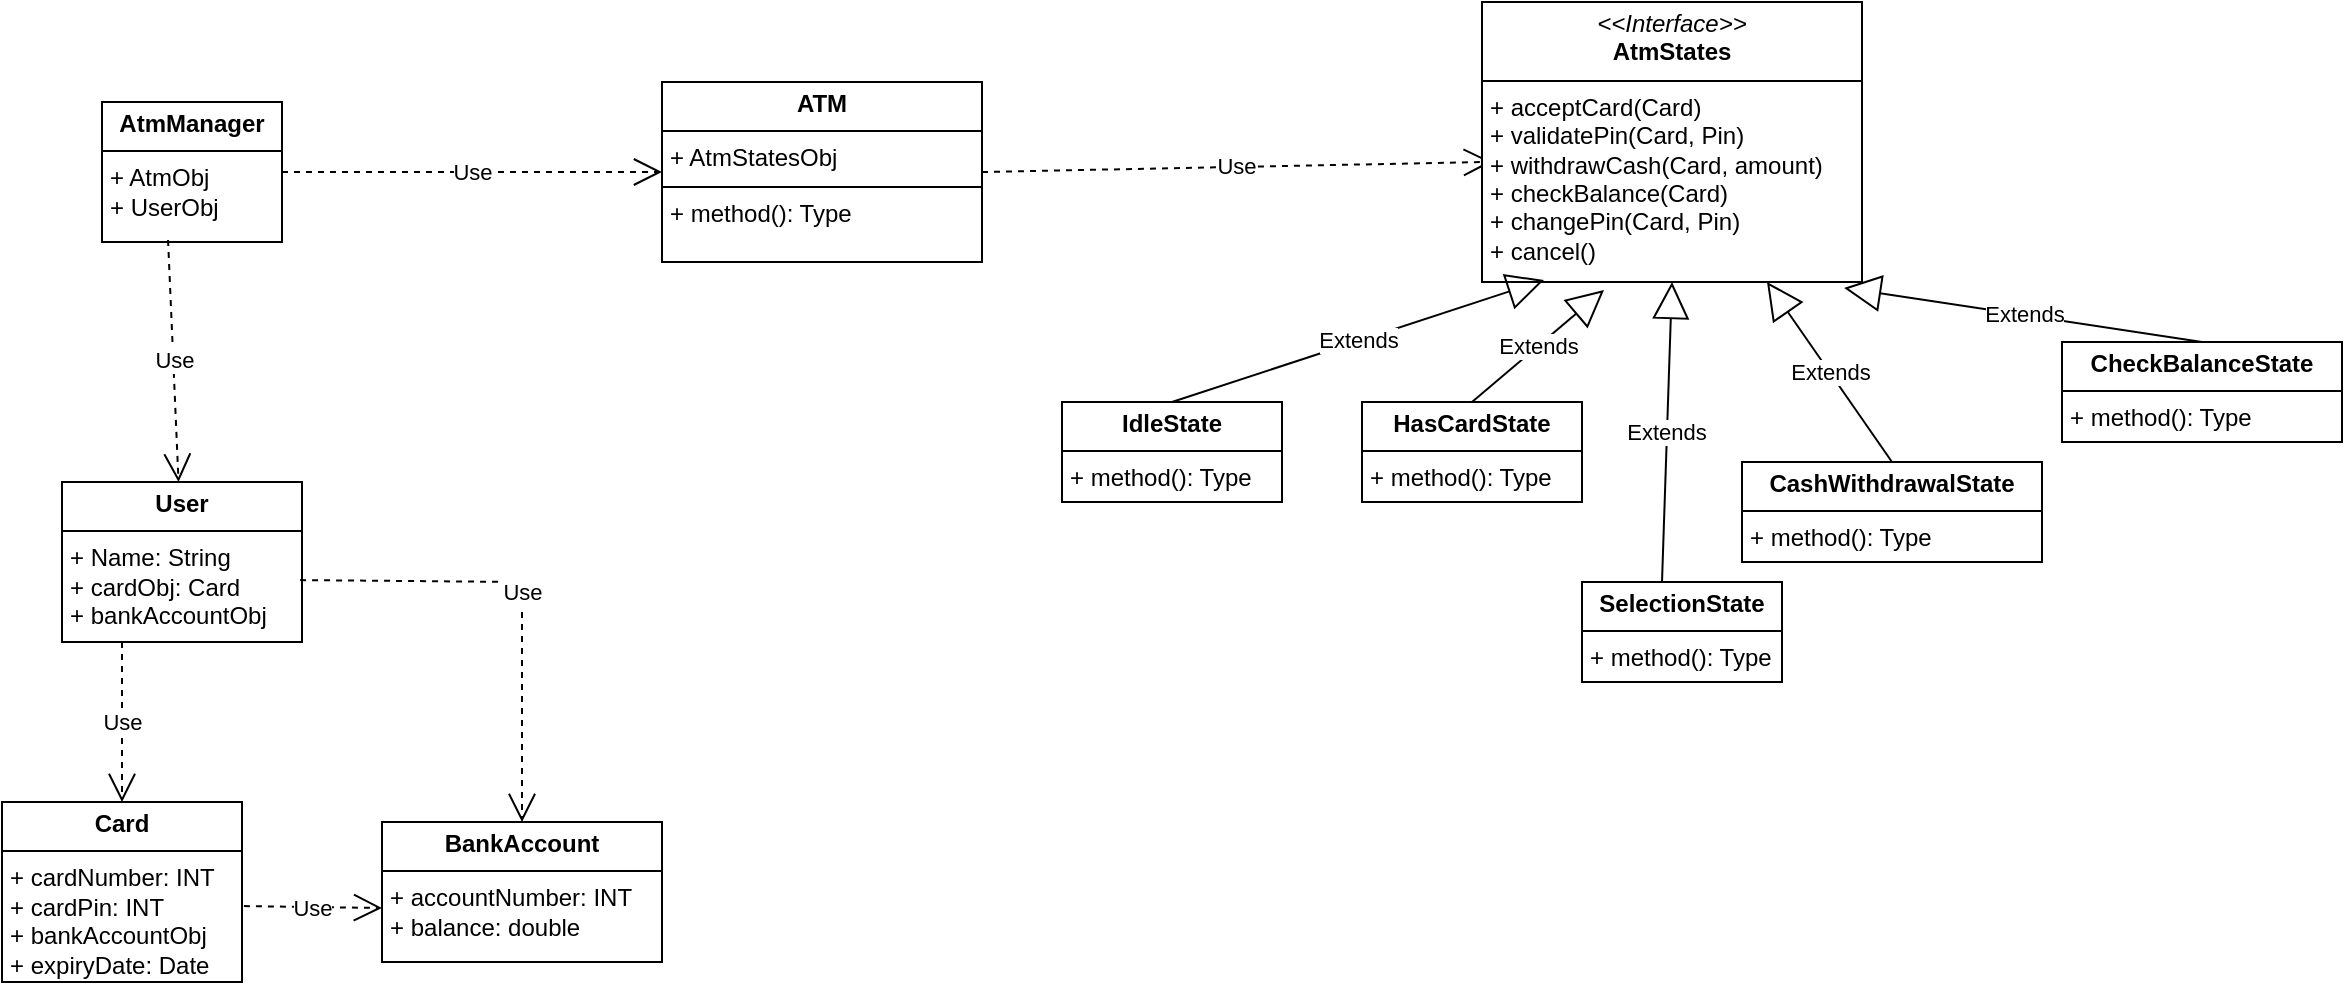 <mxfile version="28.0.6">
  <diagram name="Page-1" id="d8Wwy-tj9V3--X3jir_a">
    <mxGraphModel dx="2065" dy="875" grid="0" gridSize="10" guides="1" tooltips="1" connect="1" arrows="1" fold="1" page="0" pageScale="1" pageWidth="850" pageHeight="1100" math="0" shadow="0">
      <root>
        <mxCell id="0" />
        <mxCell id="1" parent="0" />
        <mxCell id="vS82APZ9zauvxHF9v7w2-13" value="&lt;p style=&quot;margin:0px;margin-top:4px;text-align:center;&quot;&gt;&lt;b&gt;ATM&lt;/b&gt;&lt;/p&gt;&lt;hr size=&quot;1&quot; style=&quot;border-style:solid;&quot;&gt;&lt;p style=&quot;margin:0px;margin-left:4px;&quot;&gt;+ AtmStatesObj&lt;/p&gt;&lt;hr size=&quot;1&quot; style=&quot;border-style:solid;&quot;&gt;&lt;p style=&quot;margin:0px;margin-left:4px;&quot;&gt;+ method(): Type&lt;/p&gt;" style="verticalAlign=top;align=left;overflow=fill;html=1;whiteSpace=wrap;" vertex="1" parent="1">
          <mxGeometry x="230" y="240" width="160" height="90" as="geometry" />
        </mxCell>
        <mxCell id="vS82APZ9zauvxHF9v7w2-14" value="Use" style="endArrow=open;endSize=12;dashed=1;html=1;rounded=0;exitX=1;exitY=0.5;exitDx=0;exitDy=0;entryX=0.026;entryY=0.571;entryDx=0;entryDy=0;entryPerimeter=0;" edge="1" parent="1" source="vS82APZ9zauvxHF9v7w2-13" target="vS82APZ9zauvxHF9v7w2-1">
          <mxGeometry width="160" relative="1" as="geometry">
            <mxPoint x="330" y="290" as="sourcePoint" />
            <mxPoint x="640" y="280" as="targetPoint" />
          </mxGeometry>
        </mxCell>
        <mxCell id="vS82APZ9zauvxHF9v7w2-21" value="" style="group" vertex="1" connectable="0" parent="1">
          <mxGeometry x="-100" y="440" width="330" height="250" as="geometry" />
        </mxCell>
        <mxCell id="vS82APZ9zauvxHF9v7w2-15" value="&lt;p style=&quot;margin:0px;margin-top:4px;text-align:center;&quot;&gt;&lt;b&gt;Card&lt;/b&gt;&lt;/p&gt;&lt;hr size=&quot;1&quot; style=&quot;border-style:solid;&quot;&gt;&lt;p style=&quot;margin:0px;margin-left:4px;&quot;&gt;+ cardNumber: INT&lt;/p&gt;&lt;p style=&quot;margin:0px;margin-left:4px;&quot;&gt;+ cardPin: INT&lt;/p&gt;&lt;p style=&quot;margin:0px;margin-left:4px;&quot;&gt;+ bankAccountObj&lt;/p&gt;&lt;p style=&quot;margin:0px;margin-left:4px;&quot;&gt;+ expiryDate: Date&lt;/p&gt;&lt;p style=&quot;margin:0px;margin-left:4px;&quot;&gt;&lt;br&gt;&lt;/p&gt;" style="verticalAlign=top;align=left;overflow=fill;html=1;whiteSpace=wrap;" vertex="1" parent="vS82APZ9zauvxHF9v7w2-21">
          <mxGeometry y="160" width="120" height="90" as="geometry" />
        </mxCell>
        <mxCell id="vS82APZ9zauvxHF9v7w2-16" value="&lt;p style=&quot;margin:0px;margin-top:4px;text-align:center;&quot;&gt;&lt;b&gt;User&lt;/b&gt;&lt;/p&gt;&lt;hr size=&quot;1&quot; style=&quot;border-style:solid;&quot;&gt;&lt;p style=&quot;margin:0px;margin-left:4px;&quot;&gt;+ Name: String&lt;/p&gt;&lt;p style=&quot;margin:0px;margin-left:4px;&quot;&gt;+ cardObj: Card&lt;/p&gt;&lt;p style=&quot;margin:0px;margin-left:4px;&quot;&gt;+ bankAccountObj&lt;/p&gt;" style="verticalAlign=top;align=left;overflow=fill;html=1;whiteSpace=wrap;" vertex="1" parent="vS82APZ9zauvxHF9v7w2-21">
          <mxGeometry x="30" width="120" height="80" as="geometry" />
        </mxCell>
        <mxCell id="vS82APZ9zauvxHF9v7w2-17" value="Use" style="endArrow=open;endSize=12;dashed=1;html=1;rounded=0;exitX=0.25;exitY=1;exitDx=0;exitDy=0;" edge="1" parent="vS82APZ9zauvxHF9v7w2-21" source="vS82APZ9zauvxHF9v7w2-16" target="vS82APZ9zauvxHF9v7w2-15">
          <mxGeometry width="160" relative="1" as="geometry">
            <mxPoint x="180" y="100" as="sourcePoint" />
            <mxPoint x="340" y="100" as="targetPoint" />
          </mxGeometry>
        </mxCell>
        <mxCell id="vS82APZ9zauvxHF9v7w2-18" value="&lt;p style=&quot;margin:0px;margin-top:4px;text-align:center;&quot;&gt;&lt;b&gt;BankAccount&lt;/b&gt;&lt;/p&gt;&lt;hr size=&quot;1&quot; style=&quot;border-style:solid;&quot;&gt;&lt;p style=&quot;margin:0px;margin-left:4px;&quot;&gt;+ accountNumber: INT&lt;/p&gt;&lt;p style=&quot;margin:0px;margin-left:4px;&quot;&gt;+ balance: double&lt;/p&gt;" style="verticalAlign=top;align=left;overflow=fill;html=1;whiteSpace=wrap;" vertex="1" parent="vS82APZ9zauvxHF9v7w2-21">
          <mxGeometry x="190" y="170" width="140" height="70" as="geometry" />
        </mxCell>
        <mxCell id="vS82APZ9zauvxHF9v7w2-19" value="Use" style="endArrow=open;endSize=12;dashed=1;html=1;rounded=0;exitX=0.992;exitY=0.613;exitDx=0;exitDy=0;entryX=0.5;entryY=0;entryDx=0;entryDy=0;exitPerimeter=0;" edge="1" parent="vS82APZ9zauvxHF9v7w2-21" source="vS82APZ9zauvxHF9v7w2-16" target="vS82APZ9zauvxHF9v7w2-18">
          <mxGeometry width="160" relative="1" as="geometry">
            <mxPoint x="230" y="160" as="sourcePoint" />
            <mxPoint x="390" y="160" as="targetPoint" />
            <Array as="points">
              <mxPoint x="260" y="50" />
            </Array>
          </mxGeometry>
        </mxCell>
        <mxCell id="vS82APZ9zauvxHF9v7w2-20" value="Use" style="endArrow=open;endSize=12;dashed=1;html=1;rounded=0;exitX=1.008;exitY=0.578;exitDx=0;exitDy=0;exitPerimeter=0;" edge="1" parent="vS82APZ9zauvxHF9v7w2-21" source="vS82APZ9zauvxHF9v7w2-15">
          <mxGeometry width="160" relative="1" as="geometry">
            <mxPoint x="190" y="290" as="sourcePoint" />
            <mxPoint x="190" y="213" as="targetPoint" />
          </mxGeometry>
        </mxCell>
        <mxCell id="vS82APZ9zauvxHF9v7w2-22" value="" style="group" vertex="1" connectable="0" parent="1">
          <mxGeometry x="430" y="200" width="640" height="340" as="geometry" />
        </mxCell>
        <mxCell id="vS82APZ9zauvxHF9v7w2-1" value="&lt;p style=&quot;margin:0px;margin-top:4px;text-align:center;&quot;&gt;&lt;i&gt;&amp;lt;&amp;lt;Interface&amp;gt;&amp;gt;&lt;/i&gt;&lt;br&gt;&lt;b&gt;AtmStates&lt;/b&gt;&lt;/p&gt;&lt;hr size=&quot;1&quot; style=&quot;border-style:solid;&quot;&gt;&lt;p style=&quot;margin:0px;margin-left:4px;&quot;&gt;&lt;/p&gt;&lt;p style=&quot;margin:0px;margin-left:4px;&quot;&gt;+ acceptCard(Card)&lt;br&gt;+ validatePin(Card, Pin)&lt;/p&gt;&lt;p style=&quot;margin:0px;margin-left:4px;&quot;&gt;+ withdrawCash(Card, amount)&lt;/p&gt;&lt;p style=&quot;margin:0px;margin-left:4px;&quot;&gt;+ checkBalance(Card)&lt;/p&gt;&lt;p style=&quot;margin:0px;margin-left:4px;&quot;&gt;+ changePin(Card, Pin)&lt;/p&gt;&lt;p style=&quot;margin:0px;margin-left:4px;&quot;&gt;+ cancel()&lt;/p&gt;" style="verticalAlign=top;align=left;overflow=fill;html=1;whiteSpace=wrap;" vertex="1" parent="vS82APZ9zauvxHF9v7w2-22">
          <mxGeometry x="210" width="190" height="140" as="geometry" />
        </mxCell>
        <mxCell id="vS82APZ9zauvxHF9v7w2-2" value="&lt;p style=&quot;margin:0px;margin-top:4px;text-align:center;&quot;&gt;&lt;b&gt;IdleState&lt;/b&gt;&lt;/p&gt;&lt;hr size=&quot;1&quot; style=&quot;border-style:solid;&quot;&gt;&lt;p style=&quot;margin:0px;margin-left:4px;&quot;&gt;+ method(): Type&lt;/p&gt;" style="verticalAlign=top;align=left;overflow=fill;html=1;whiteSpace=wrap;" vertex="1" parent="vS82APZ9zauvxHF9v7w2-22">
          <mxGeometry y="200" width="110" height="50" as="geometry" />
        </mxCell>
        <mxCell id="vS82APZ9zauvxHF9v7w2-4" value="&lt;p style=&quot;margin:0px;margin-top:4px;text-align:center;&quot;&gt;&lt;b&gt;HasCardState&lt;/b&gt;&lt;/p&gt;&lt;hr size=&quot;1&quot; style=&quot;border-style:solid;&quot;&gt;&lt;p style=&quot;margin:0px;margin-left:4px;&quot;&gt;+ method(): Type&lt;/p&gt;" style="verticalAlign=top;align=left;overflow=fill;html=1;whiteSpace=wrap;" vertex="1" parent="vS82APZ9zauvxHF9v7w2-22">
          <mxGeometry x="150" y="200" width="110" height="50" as="geometry" />
        </mxCell>
        <mxCell id="vS82APZ9zauvxHF9v7w2-5" value="&lt;p style=&quot;margin:0px;margin-top:4px;text-align:center;&quot;&gt;&lt;b&gt;SelectionState&lt;/b&gt;&lt;/p&gt;&lt;hr size=&quot;1&quot; style=&quot;border-style:solid;&quot;&gt;&lt;p style=&quot;margin:0px;margin-left:4px;&quot;&gt;+ method(): Type&lt;/p&gt;" style="verticalAlign=top;align=left;overflow=fill;html=1;whiteSpace=wrap;" vertex="1" parent="vS82APZ9zauvxHF9v7w2-22">
          <mxGeometry x="260" y="290" width="100" height="50" as="geometry" />
        </mxCell>
        <mxCell id="vS82APZ9zauvxHF9v7w2-6" value="&lt;p style=&quot;margin:0px;margin-top:4px;text-align:center;&quot;&gt;&lt;b&gt;CashWithdrawalState&lt;/b&gt;&lt;/p&gt;&lt;hr size=&quot;1&quot; style=&quot;border-style:solid;&quot;&gt;&lt;p style=&quot;margin:0px;margin-left:4px;&quot;&gt;+ method(): Type&lt;/p&gt;" style="verticalAlign=top;align=left;overflow=fill;html=1;whiteSpace=wrap;" vertex="1" parent="vS82APZ9zauvxHF9v7w2-22">
          <mxGeometry x="340" y="230" width="150" height="50" as="geometry" />
        </mxCell>
        <mxCell id="vS82APZ9zauvxHF9v7w2-7" value="&lt;p style=&quot;margin:0px;margin-top:4px;text-align:center;&quot;&gt;&lt;b&gt;CheckBalanceState&lt;/b&gt;&lt;/p&gt;&lt;hr size=&quot;1&quot; style=&quot;border-style:solid;&quot;&gt;&lt;p style=&quot;margin:0px;margin-left:4px;&quot;&gt;+ method(): Type&lt;/p&gt;" style="verticalAlign=top;align=left;overflow=fill;html=1;whiteSpace=wrap;" vertex="1" parent="vS82APZ9zauvxHF9v7w2-22">
          <mxGeometry x="500" y="170" width="140" height="50" as="geometry" />
        </mxCell>
        <mxCell id="vS82APZ9zauvxHF9v7w2-8" value="Extends" style="endArrow=block;endSize=16;endFill=0;html=1;rounded=0;exitX=0.5;exitY=0;exitDx=0;exitDy=0;entryX=0.163;entryY=0.993;entryDx=0;entryDy=0;entryPerimeter=0;" edge="1" parent="vS82APZ9zauvxHF9v7w2-22" source="vS82APZ9zauvxHF9v7w2-2" target="vS82APZ9zauvxHF9v7w2-1">
          <mxGeometry width="160" relative="1" as="geometry">
            <mxPoint x="330" y="200" as="sourcePoint" />
            <mxPoint x="490" y="200" as="targetPoint" />
          </mxGeometry>
        </mxCell>
        <mxCell id="vS82APZ9zauvxHF9v7w2-9" value="Extends" style="endArrow=block;endSize=16;endFill=0;html=1;rounded=0;exitX=0.5;exitY=0;exitDx=0;exitDy=0;entryX=0.321;entryY=1.029;entryDx=0;entryDy=0;entryPerimeter=0;" edge="1" parent="vS82APZ9zauvxHF9v7w2-22" source="vS82APZ9zauvxHF9v7w2-4" target="vS82APZ9zauvxHF9v7w2-1">
          <mxGeometry width="160" relative="1" as="geometry">
            <mxPoint x="250" y="251" as="sourcePoint" />
            <mxPoint x="436" y="190" as="targetPoint" />
          </mxGeometry>
        </mxCell>
        <mxCell id="vS82APZ9zauvxHF9v7w2-10" value="Extends" style="endArrow=block;endSize=16;endFill=0;html=1;rounded=0;exitX=0.4;exitY=0;exitDx=0;exitDy=0;entryX=0.5;entryY=1;entryDx=0;entryDy=0;exitPerimeter=0;" edge="1" parent="vS82APZ9zauvxHF9v7w2-22" source="vS82APZ9zauvxHF9v7w2-5" target="vS82APZ9zauvxHF9v7w2-1">
          <mxGeometry width="160" relative="1" as="geometry">
            <mxPoint x="320" y="231" as="sourcePoint" />
            <mxPoint x="506" y="170" as="targetPoint" />
          </mxGeometry>
        </mxCell>
        <mxCell id="vS82APZ9zauvxHF9v7w2-11" value="Extends" style="endArrow=block;endSize=16;endFill=0;html=1;rounded=0;exitX=0.5;exitY=0;exitDx=0;exitDy=0;entryX=0.75;entryY=1;entryDx=0;entryDy=0;" edge="1" parent="vS82APZ9zauvxHF9v7w2-22" source="vS82APZ9zauvxHF9v7w2-6" target="vS82APZ9zauvxHF9v7w2-1">
          <mxGeometry width="160" relative="1" as="geometry">
            <mxPoint x="280" y="351" as="sourcePoint" />
            <mxPoint x="466" y="290" as="targetPoint" />
          </mxGeometry>
        </mxCell>
        <mxCell id="vS82APZ9zauvxHF9v7w2-12" value="Extends" style="endArrow=block;endSize=16;endFill=0;html=1;rounded=0;exitX=0.5;exitY=0;exitDx=0;exitDy=0;entryX=0.953;entryY=1.021;entryDx=0;entryDy=0;entryPerimeter=0;" edge="1" parent="vS82APZ9zauvxHF9v7w2-22" source="vS82APZ9zauvxHF9v7w2-7" target="vS82APZ9zauvxHF9v7w2-1">
          <mxGeometry width="160" relative="1" as="geometry">
            <mxPoint x="450" y="381" as="sourcePoint" />
            <mxPoint x="636" y="320" as="targetPoint" />
          </mxGeometry>
        </mxCell>
        <mxCell id="vS82APZ9zauvxHF9v7w2-23" value="&lt;p style=&quot;margin:0px;margin-top:4px;text-align:center;&quot;&gt;&lt;b&gt;AtmManager&lt;/b&gt;&lt;/p&gt;&lt;hr size=&quot;1&quot; style=&quot;border-style:solid;&quot;&gt;&lt;p style=&quot;margin:0px;margin-left:4px;&quot;&gt;+ AtmObj&lt;/p&gt;&lt;p style=&quot;margin:0px;margin-left:4px;&quot;&gt;+ UserObj&lt;/p&gt;" style="verticalAlign=top;align=left;overflow=fill;html=1;whiteSpace=wrap;" vertex="1" parent="1">
          <mxGeometry x="-50" y="250" width="90" height="70" as="geometry" />
        </mxCell>
        <mxCell id="vS82APZ9zauvxHF9v7w2-24" value="Use" style="endArrow=open;endSize=12;dashed=1;html=1;rounded=0;exitX=0.367;exitY=0.986;exitDx=0;exitDy=0;exitPerimeter=0;" edge="1" parent="1" source="vS82APZ9zauvxHF9v7w2-23" target="vS82APZ9zauvxHF9v7w2-16">
          <mxGeometry width="160" relative="1" as="geometry">
            <mxPoint x="-110" y="380" as="sourcePoint" />
            <mxPoint x="50" y="380" as="targetPoint" />
          </mxGeometry>
        </mxCell>
        <mxCell id="vS82APZ9zauvxHF9v7w2-25" value="Use" style="endArrow=open;endSize=12;dashed=1;html=1;rounded=0;exitX=1;exitY=0.5;exitDx=0;exitDy=0;entryX=0;entryY=0.5;entryDx=0;entryDy=0;" edge="1" parent="1" source="vS82APZ9zauvxHF9v7w2-23" target="vS82APZ9zauvxHF9v7w2-13">
          <mxGeometry width="160" relative="1" as="geometry">
            <mxPoint x="30" y="400" as="sourcePoint" />
            <mxPoint x="190" y="400" as="targetPoint" />
          </mxGeometry>
        </mxCell>
      </root>
    </mxGraphModel>
  </diagram>
</mxfile>
